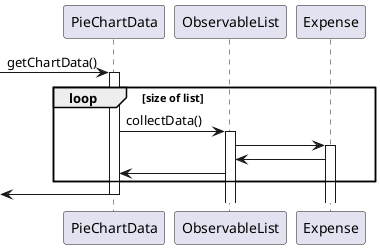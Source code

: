 @startuml

-> PieChartData : getChartData()
activate PieChartData
loop size of list
    PieChartData -> ObservableList : collectData()
    activate ObservableList
    ObservableList -> Expense
    activate Expense
    Expense -> ObservableList
    ObservableList -> PieChartData
end
<- PieChartData
deactivate PieChartData
@enduml